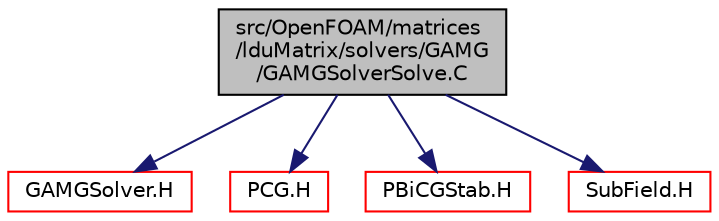 digraph "src/OpenFOAM/matrices/lduMatrix/solvers/GAMG/GAMGSolverSolve.C"
{
  bgcolor="transparent";
  edge [fontname="Helvetica",fontsize="10",labelfontname="Helvetica",labelfontsize="10"];
  node [fontname="Helvetica",fontsize="10",shape=record];
  Node0 [label="src/OpenFOAM/matrices\l/lduMatrix/solvers/GAMG\l/GAMGSolverSolve.C",height=0.2,width=0.4,color="black", fillcolor="grey75", style="filled", fontcolor="black"];
  Node0 -> Node1 [color="midnightblue",fontsize="10",style="solid",fontname="Helvetica"];
  Node1 [label="GAMGSolver.H",height=0.2,width=0.4,color="red",URL="$a11495.html"];
  Node0 -> Node180 [color="midnightblue",fontsize="10",style="solid",fontname="Helvetica"];
  Node180 [label="PCG.H",height=0.2,width=0.4,color="red",URL="$a11582.html"];
  Node0 -> Node181 [color="midnightblue",fontsize="10",style="solid",fontname="Helvetica"];
  Node181 [label="PBiCGStab.H",height=0.2,width=0.4,color="red",URL="$a11576.html"];
  Node0 -> Node182 [color="midnightblue",fontsize="10",style="solid",fontname="Helvetica"];
  Node182 [label="SubField.H",height=0.2,width=0.4,color="red",URL="$a10313.html"];
}
